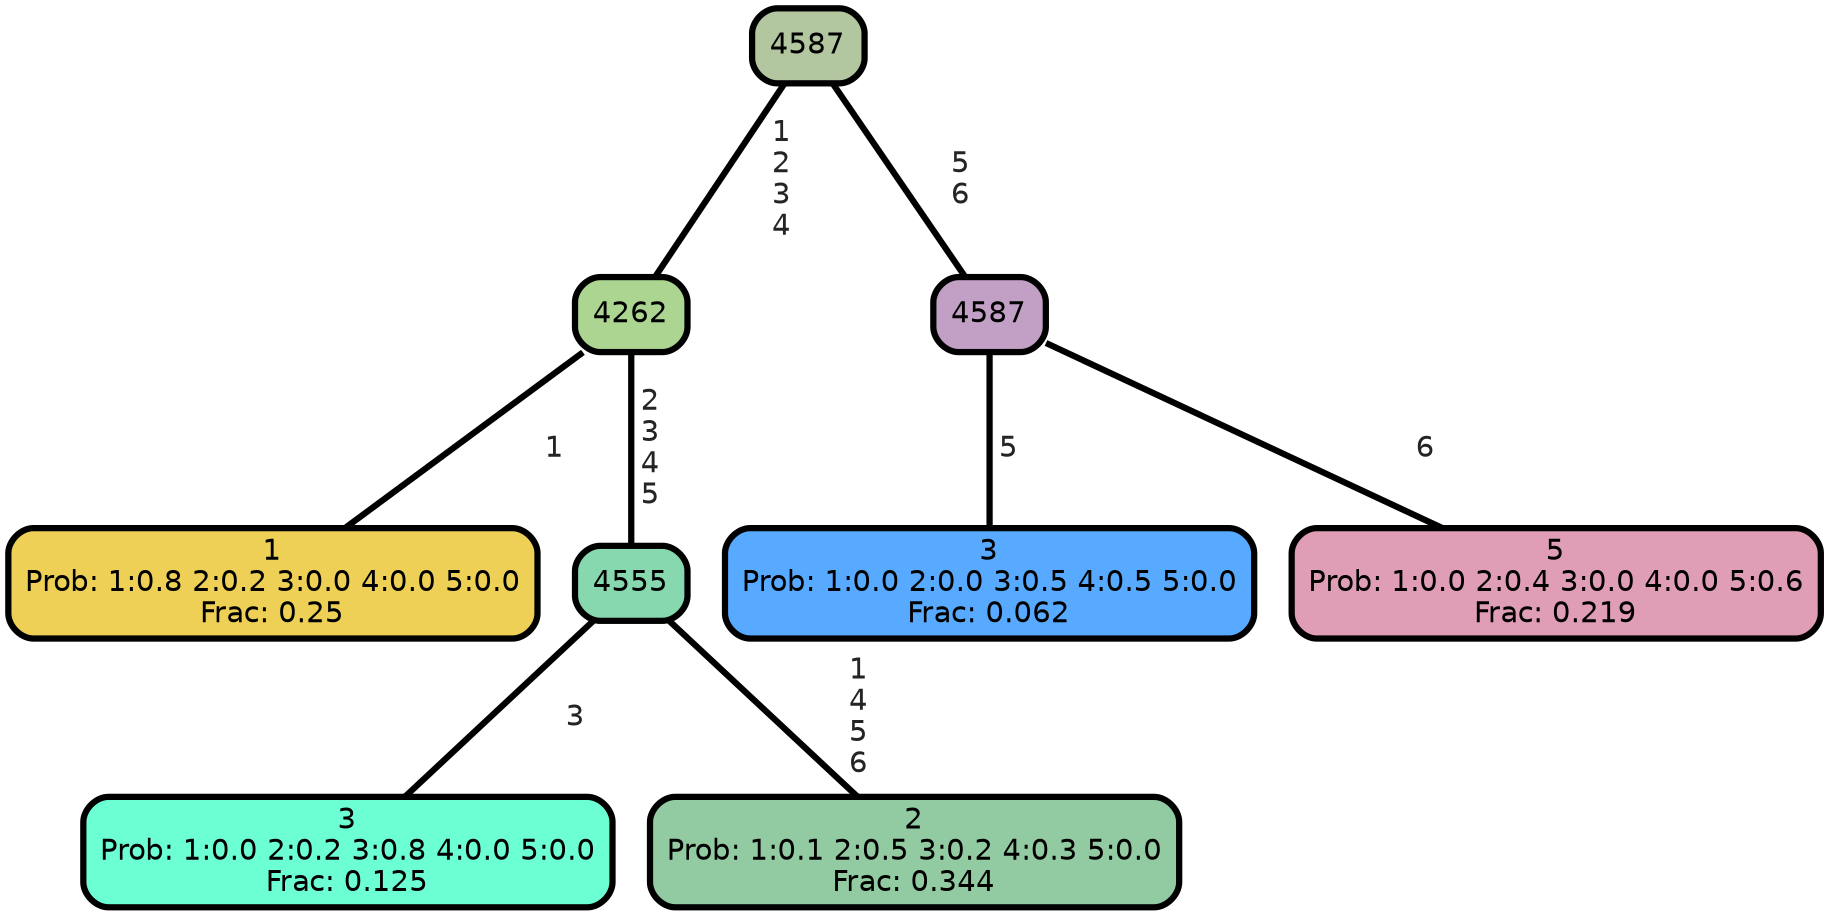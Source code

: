 graph Tree {
node [shape=box, style="filled, rounded",color="black",penwidth="3",fontcolor="black",                 fontname=helvetica] ;
graph [ranksep="0 equally", splines=straight,                 bgcolor=transparent, dpi=200] ;
edge [fontname=helvetica, fontweight=bold,fontcolor=grey14,color=black] ;
0 [label="1
Prob: 1:0.8 2:0.2 3:0.0 4:0.0 5:0.0
Frac: 0.25", fillcolor="#edd055"] ;
1 [label="4262", fillcolor="#abd590"] ;
2 [label="3
Prob: 1:0.0 2:0.2 3:0.8 4:0.0 5:0.0
Frac: 0.125", fillcolor="#6dffd4"] ;
3 [label="4555", fillcolor="#88d8af"] ;
4 [label="2
Prob: 1:0.1 2:0.5 3:0.2 4:0.3 5:0.0
Frac: 0.344", fillcolor="#92cba2"] ;
5 [label="4587", fillcolor="#b2c69f"] ;
6 [label="3
Prob: 1:0.0 2:0.0 3:0.5 4:0.5 5:0.0
Frac: 0.062", fillcolor="#57aaff"] ;
7 [label="4587", fillcolor="#c2a0c6"] ;
8 [label="5
Prob: 1:0.0 2:0.4 3:0.0 4:0.0 5:0.6
Frac: 0.219", fillcolor="#e09db6"] ;
1 -- 0 [label=" 1",penwidth=3] ;
1 -- 3 [label=" 2\n 3\n 4\n 5",penwidth=3] ;
3 -- 2 [label=" 3",penwidth=3] ;
3 -- 4 [label=" 1\n 4\n 5\n 6",penwidth=3] ;
5 -- 1 [label=" 1\n 2\n 3\n 4",penwidth=3] ;
5 -- 7 [label=" 5\n 6",penwidth=3] ;
7 -- 6 [label=" 5",penwidth=3] ;
7 -- 8 [label=" 6",penwidth=3] ;
{rank = same;}}